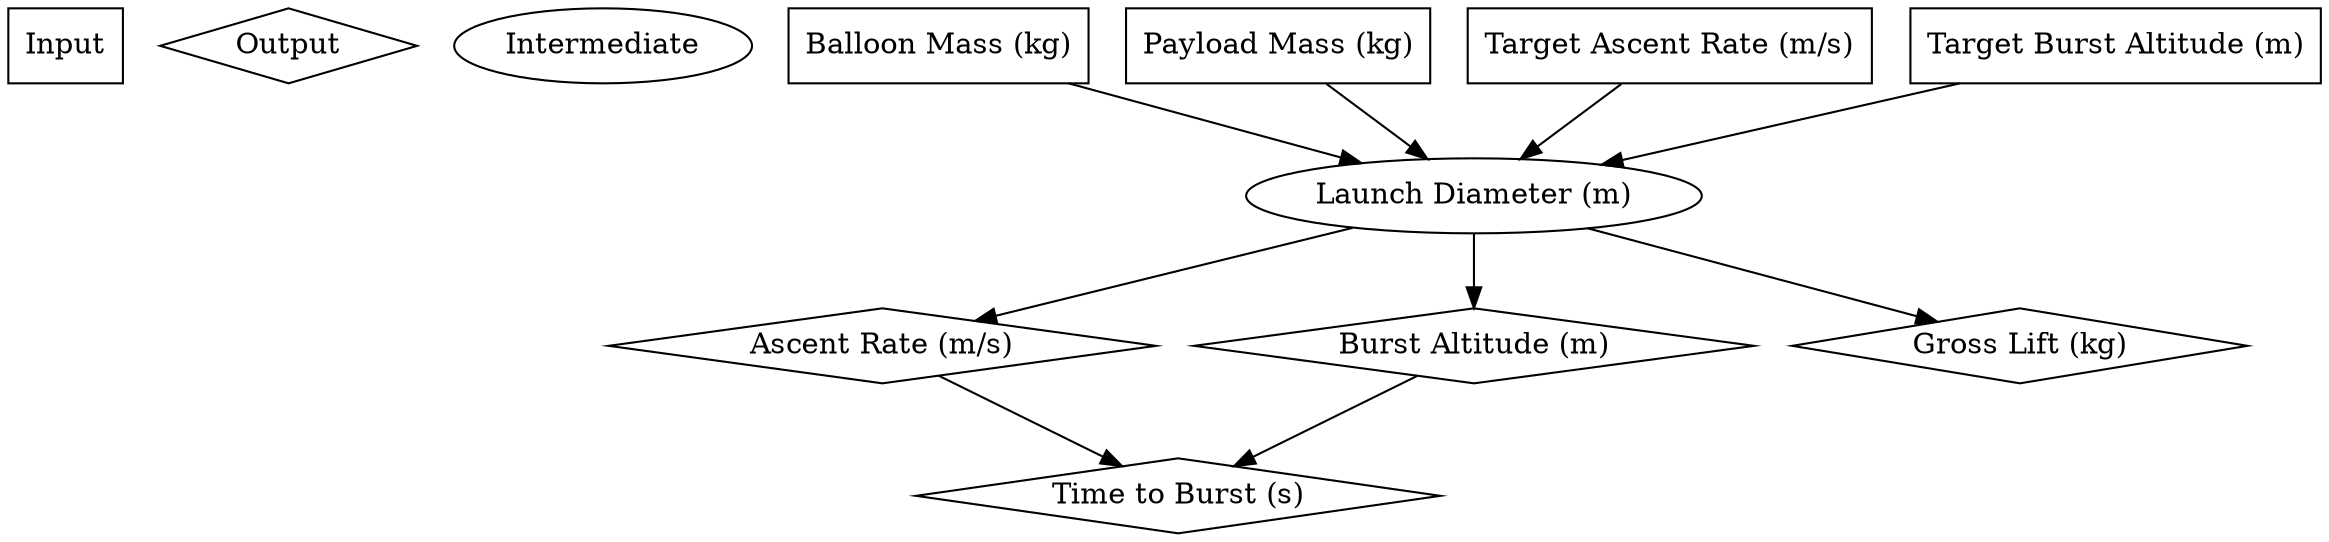digraph logicflow {
    "Input" [shape=box];
    "Output" [shape=diamond];
    "Intermediate" [shape=ellipse];
    "Balloon Mass (kg)" [shape=box];
    "Payload Mass (kg)" [shape=box];
    "Target Ascent Rate (m/s)" [shape=box];
    "Target Burst Altitude (m)" [shape=box];
    "Ascent Rate (m/s)" [shape=diamond];
    "Burst Altitude (m)" [shape=diamond];
    "Time to Burst (s)" [shape=diamond];
    "Gross Lift (kg)" [shape=diamond];
    node [shape=ellipse];
    "Target Ascent Rate (m/s)" -> "Launch Diameter (m)";
    "Target Burst Altitude (m)" -> "Launch Diameter (m)";
    "Balloon Mass (kg)" -> "Launch Diameter (m)";
    "Payload Mass (kg)" -> "Launch Diameter (m)";
    "Launch Diameter (m)" -> "Ascent Rate (m/s)";
    "Launch Diameter (m)" -> "Burst Altitude (m)";
    "Ascent Rate (m/s)" -> "Time to Burst (s)";
    "Burst Altitude (m)" -> "Time to Burst (s)";
    "Launch Diameter (m)" -> "Gross Lift (kg)";
    
}

